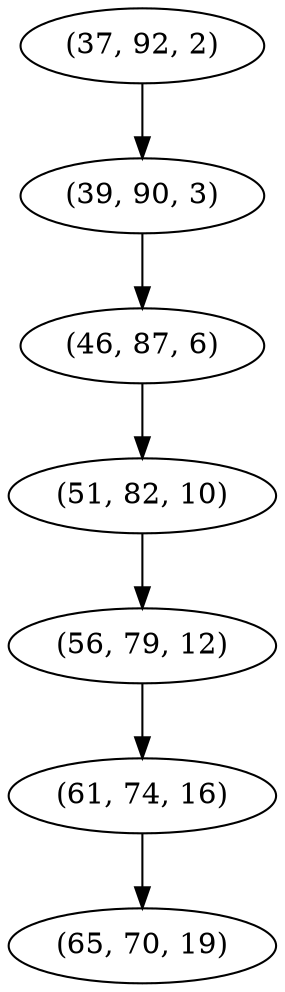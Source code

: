 digraph tree {
    "(37, 92, 2)";
    "(39, 90, 3)";
    "(46, 87, 6)";
    "(51, 82, 10)";
    "(56, 79, 12)";
    "(61, 74, 16)";
    "(65, 70, 19)";
    "(37, 92, 2)" -> "(39, 90, 3)";
    "(39, 90, 3)" -> "(46, 87, 6)";
    "(46, 87, 6)" -> "(51, 82, 10)";
    "(51, 82, 10)" -> "(56, 79, 12)";
    "(56, 79, 12)" -> "(61, 74, 16)";
    "(61, 74, 16)" -> "(65, 70, 19)";
}
